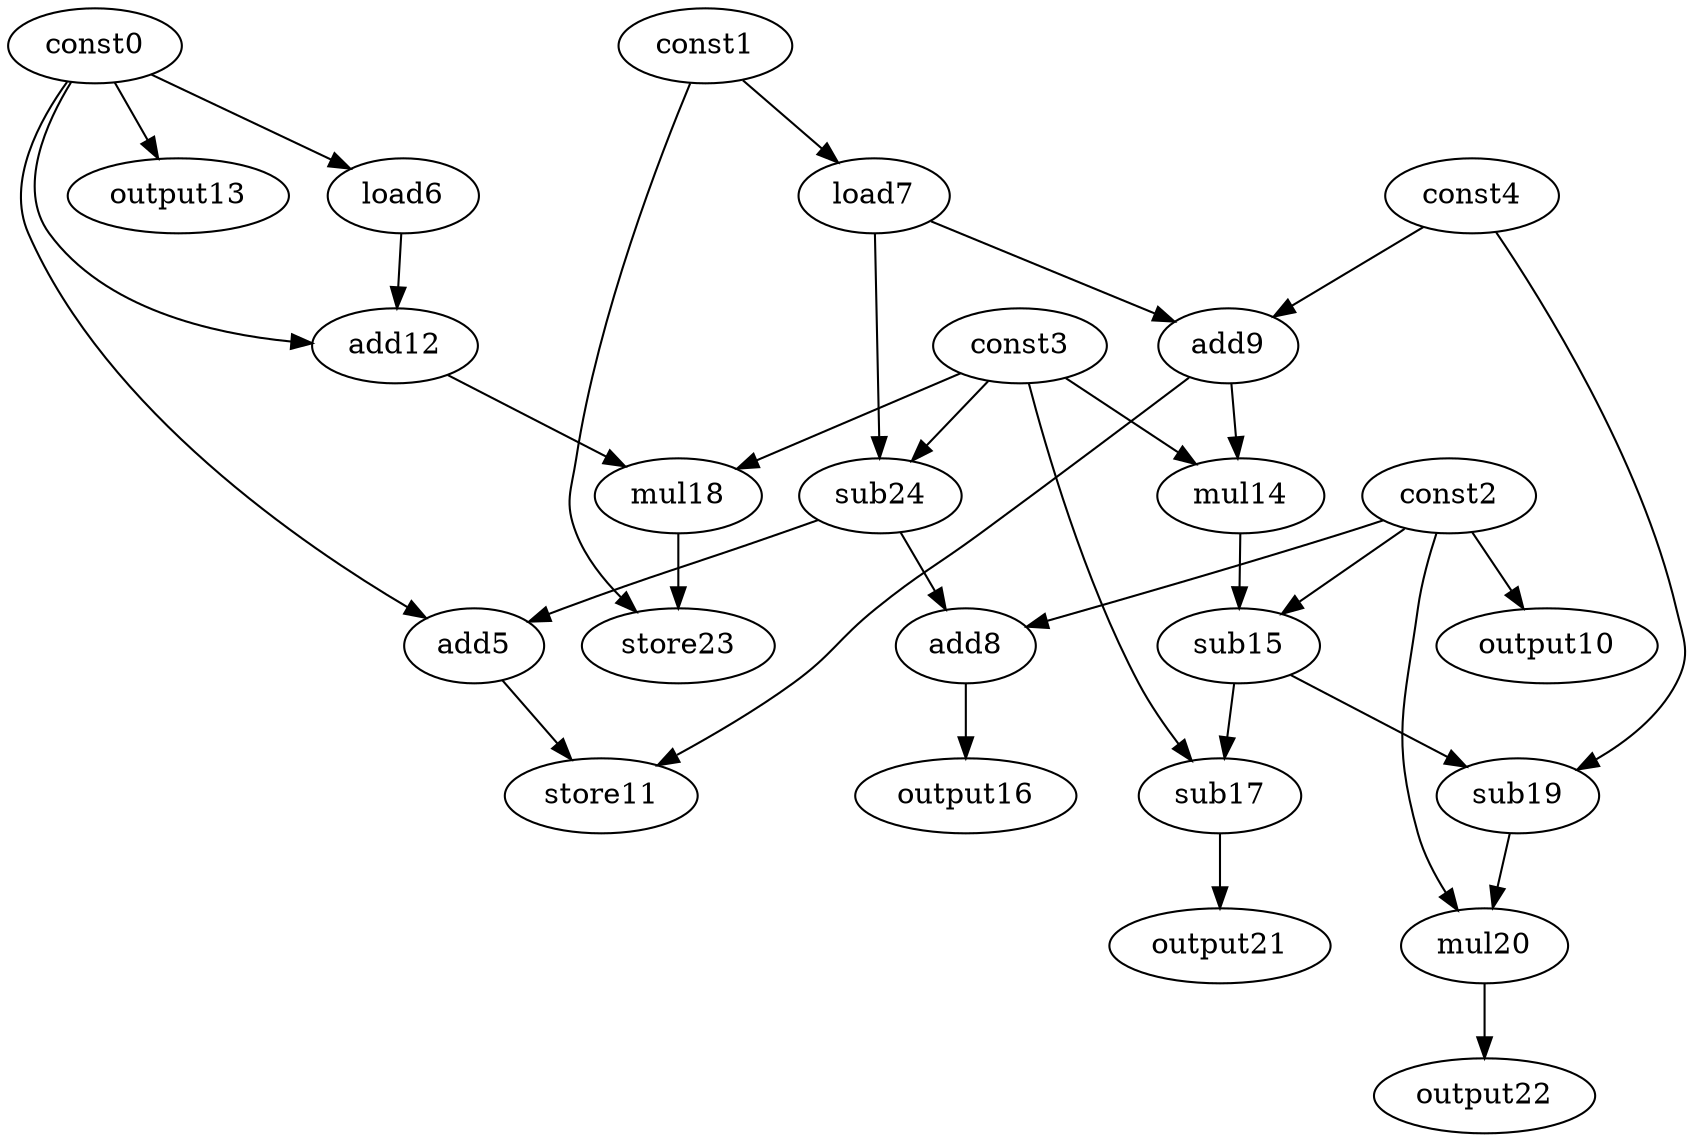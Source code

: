 digraph G { 
const0[opcode=const]; 
const1[opcode=const]; 
const2[opcode=const]; 
const3[opcode=const]; 
const4[opcode=const]; 
add5[opcode=add]; 
load6[opcode=load]; 
load7[opcode=load]; 
add8[opcode=add]; 
add9[opcode=add]; 
output10[opcode=output]; 
store11[opcode=store]; 
add12[opcode=add]; 
output13[opcode=output]; 
mul14[opcode=mul]; 
sub15[opcode=sub]; 
output16[opcode=output]; 
sub17[opcode=sub]; 
mul18[opcode=mul]; 
sub19[opcode=sub]; 
mul20[opcode=mul]; 
output21[opcode=output]; 
output22[opcode=output]; 
store23[opcode=store]; 
sub24[opcode=sub]; 
const0->load6[operand=0];
const1->load7[operand=0];
const2->output10[operand=0];
const0->output13[operand=0];
const4->add9[operand=0];
load7->add9[operand=1];
const0->add12[operand=0];
load6->add12[operand=1];
const3->sub24[operand=0];
load7->sub24[operand=1];
const0->add5[operand=0];
sub24->add5[operand=1];
sub24->add8[operand=0];
const2->add8[operand=1];
add9->mul14[operand=0];
const3->mul14[operand=1];
const3->mul18[operand=0];
add12->mul18[operand=1];
add9->store11[operand=0];
add5->store11[operand=1];
const2->sub15[operand=0];
mul14->sub15[operand=1];
add8->output16[operand=0];
const1->store23[operand=0];
mul18->store23[operand=1];
const3->sub17[operand=0];
sub15->sub17[operand=1];
const4->sub19[operand=0];
sub15->sub19[operand=1];
const2->mul20[operand=0];
sub19->mul20[operand=1];
sub17->output21[operand=0];
mul20->output22[operand=0];
}
